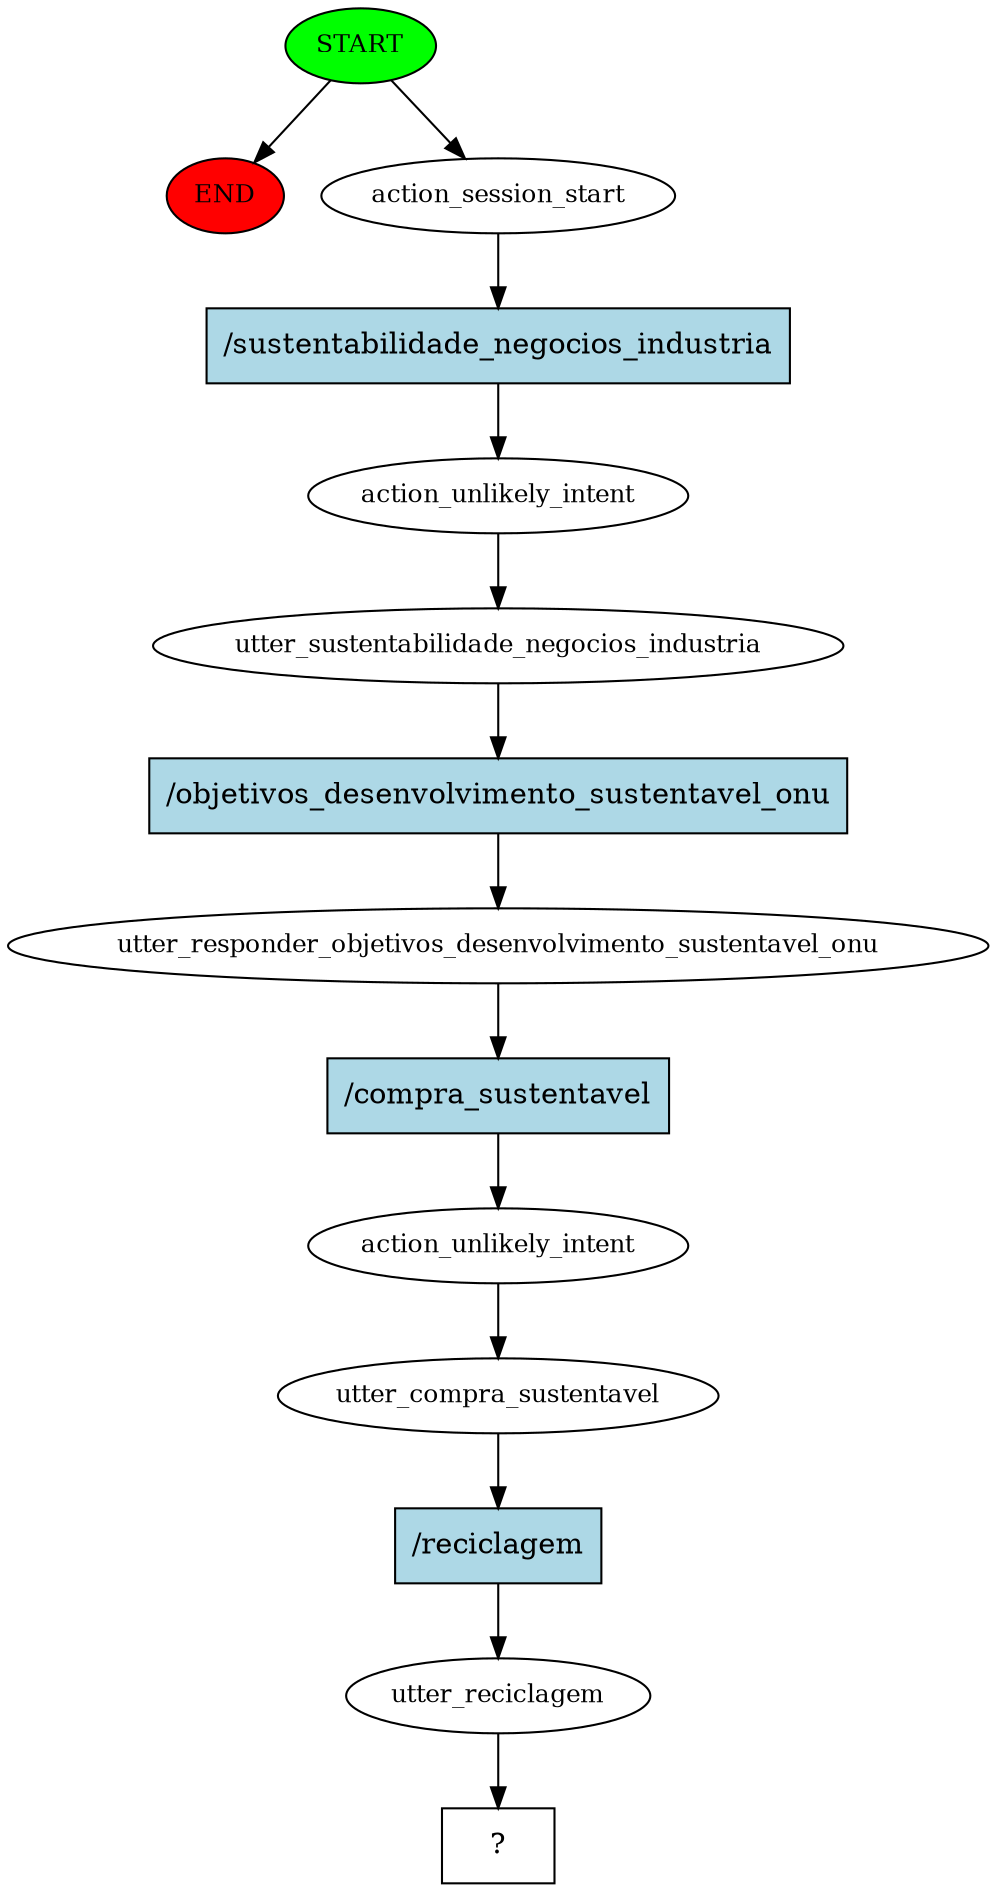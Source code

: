 digraph  {
0 [class="start active", fillcolor=green, fontsize=12, label=START, style=filled];
"-1" [class=end, fillcolor=red, fontsize=12, label=END, style=filled];
1 [class=active, fontsize=12, label=action_session_start];
2 [class=active, fontsize=12, label=action_unlikely_intent];
3 [class=active, fontsize=12, label=utter_sustentabilidade_negocios_industria];
4 [class=active, fontsize=12, label=utter_responder_objetivos_desenvolvimento_sustentavel_onu];
5 [class=active, fontsize=12, label=action_unlikely_intent];
6 [class=active, fontsize=12, label=utter_compra_sustentavel];
7 [class=active, fontsize=12, label=utter_reciclagem];
8 [class="intent dashed active", label="  ?  ", shape=rect];
9 [class="intent active", fillcolor=lightblue, label="/sustentabilidade_negocios_industria", shape=rect, style=filled];
10 [class="intent active", fillcolor=lightblue, label="/objetivos_desenvolvimento_sustentavel_onu", shape=rect, style=filled];
11 [class="intent active", fillcolor=lightblue, label="/compra_sustentavel", shape=rect, style=filled];
12 [class="intent active", fillcolor=lightblue, label="/reciclagem", shape=rect, style=filled];
0 -> "-1"  [class="", key=NONE, label=""];
0 -> 1  [class=active, key=NONE, label=""];
1 -> 9  [class=active, key=0];
2 -> 3  [class=active, key=NONE, label=""];
3 -> 10  [class=active, key=0];
4 -> 11  [class=active, key=0];
5 -> 6  [class=active, key=NONE, label=""];
6 -> 12  [class=active, key=0];
7 -> 8  [class=active, key=NONE, label=""];
9 -> 2  [class=active, key=0];
10 -> 4  [class=active, key=0];
11 -> 5  [class=active, key=0];
12 -> 7  [class=active, key=0];
}
